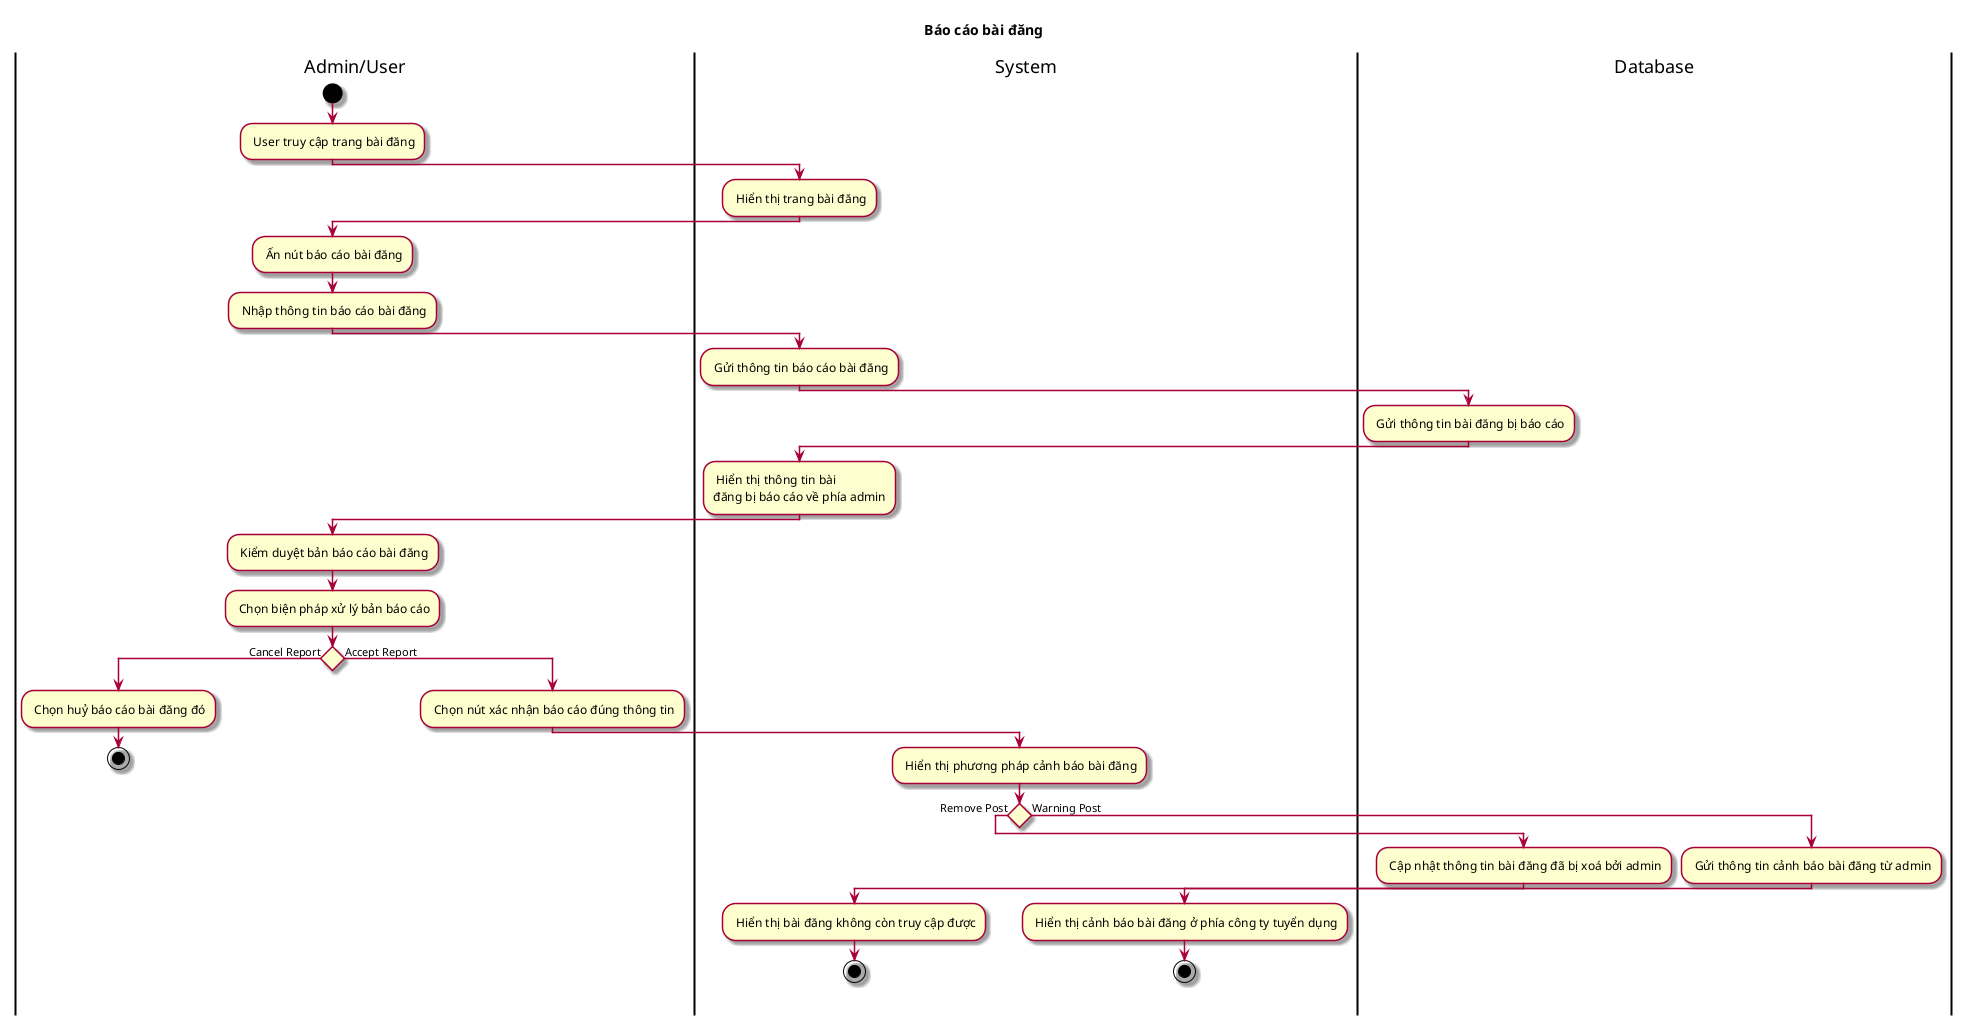 @startuml ActBaoCaoBaiDang
skin rose
title Báo cáo bài đăng
|Admin/User|
start
: User truy cập trang bài đăng;
|System|
: Hiển thị trang bài đăng;
|Admin/User|
: Ấn nút báo cáo bài đăng;
: Nhập thông tin báo cáo bài đăng;
|System|
: Gửi thông tin báo cáo bài đăng;
|Database|
: Gửi thông tin bài đăng bị báo cáo;
|System|
: Hiển thị thông tin bài \nđăng bị báo cáo về phía admin;
|Admin/User|
: Kiểm duyệt bản báo cáo bài đăng;
: Chọn biện pháp xử lý bản báo cáo;
if () then (Cancel Report)
: Chọn huỷ báo cáo bài đăng đó;
stop
else (Accept Report)
: Chọn nút xác nhận báo cáo đúng thông tin;
|System|
: Hiển thị phương pháp cảnh báo bài đăng;
if () then (Remove Post)
|Database|
: Cập nhật thông tin bài đăng đã bị xoá bởi admin;
|System|
: Hiển thị bài đăng không còn truy cập được;
stop
else (Warning Post)
|Database|
: Gửi thông tin cảnh báo bài đăng từ admin;
|System|
: Hiển thị cảnh báo bài đăng ở phía công ty tuyển dụng;
stop

@enduml